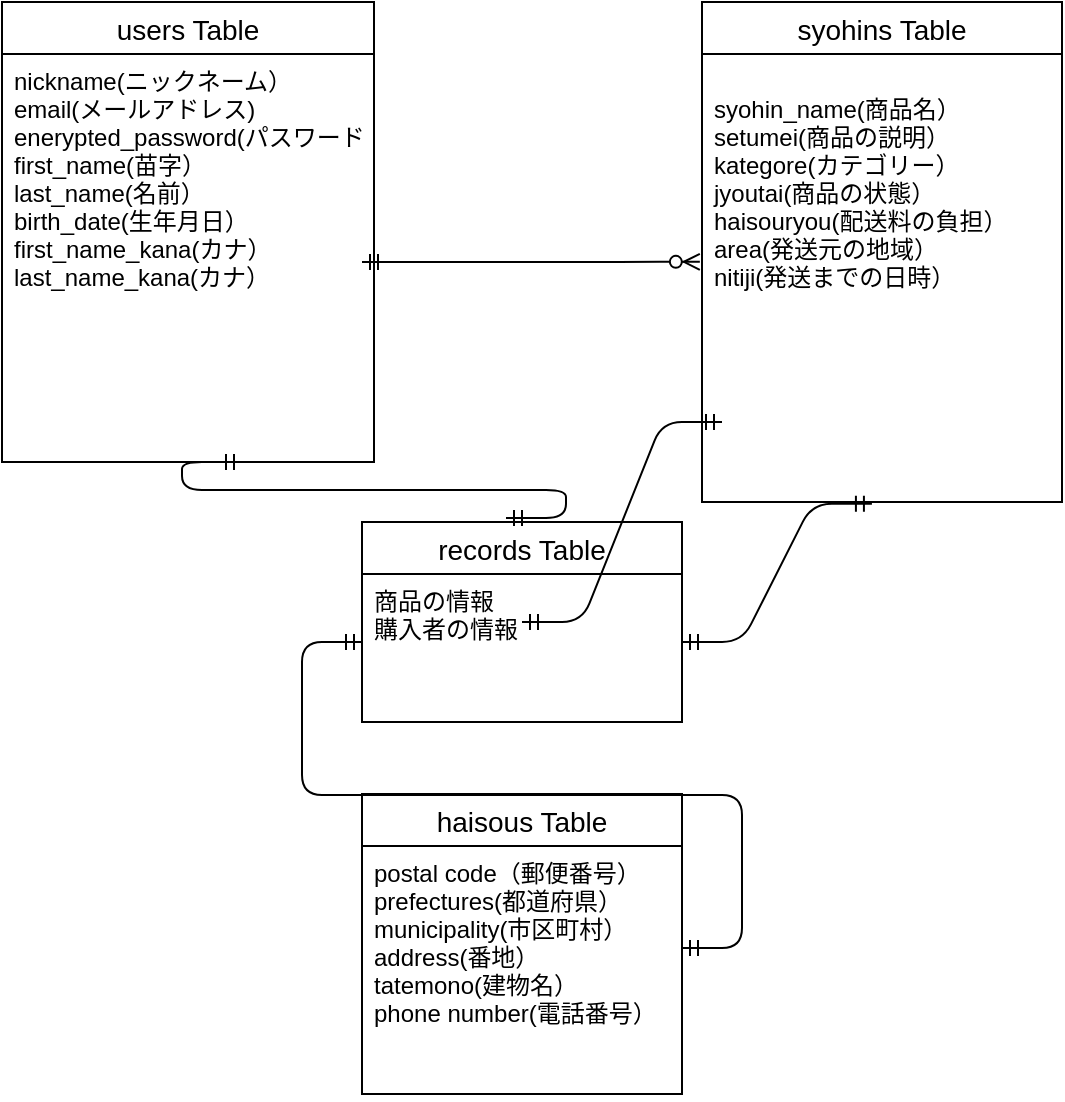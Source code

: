 <mxfile>
    <diagram id="fEEWLCCT5vFNsdeplkeM" name="ページ1">
        <mxGraphModel dx="673" dy="1734" grid="1" gridSize="10" guides="1" tooltips="1" connect="1" arrows="1" fold="1" page="1" pageScale="1" pageWidth="827" pageHeight="1169" math="0" shadow="0">
            <root>
                <mxCell id="0"/>
                <mxCell id="1" parent="0"/>
                <mxCell id="123" value="users Table" style="swimlane;fontStyle=0;childLayout=stackLayout;horizontal=1;startSize=26;horizontalStack=0;resizeParent=1;resizeParentMax=0;resizeLast=0;collapsible=1;marginBottom=0;align=center;fontSize=14;" vertex="1" parent="1">
                    <mxGeometry x="50" y="-1120" width="186" height="230" as="geometry"/>
                </mxCell>
                <mxCell id="124" value="nickname(ニックネーム）&#10;email(メールアドレス)&#10;enerypted_password(パスワード）&#10;first_name(苗字）&#10;last_name(名前）&#10;birth_date(生年月日）&#10;first_name_kana(カナ）&#10;last_name_kana(カナ）" style="text;strokeColor=none;fillColor=none;spacingLeft=4;spacingRight=4;overflow=hidden;rotatable=0;points=[[0,0.5],[1,0.5]];portConstraint=eastwest;fontSize=12;" vertex="1" parent="123">
                    <mxGeometry y="26" width="186" height="204" as="geometry"/>
                </mxCell>
                <mxCell id="127" value="syohins Table" style="swimlane;fontStyle=0;childLayout=stackLayout;horizontal=1;startSize=26;horizontalStack=0;resizeParent=1;resizeParentMax=0;resizeLast=0;collapsible=1;marginBottom=0;align=center;fontSize=14;" vertex="1" parent="1">
                    <mxGeometry x="400" y="-1120" width="180" height="250" as="geometry"/>
                </mxCell>
                <mxCell id="128" value="&#10;syohin_name(商品名）&#10;setumei(商品の説明）&#10;kategore(カテゴリー）&#10;jyoutai(商品の状態）&#10;haisouryou(配送料の負担）&#10;area(発送元の地域）&#10;nitiji(発送までの日時）" style="text;strokeColor=none;fillColor=none;spacingLeft=4;spacingRight=4;overflow=hidden;rotatable=0;points=[[0,0.5],[1,0.5]];portConstraint=eastwest;fontSize=12;" vertex="1" parent="127">
                    <mxGeometry y="26" width="180" height="224" as="geometry"/>
                </mxCell>
                <mxCell id="158" value="" style="edgeStyle=entityRelationEdgeStyle;fontSize=12;html=1;endArrow=ERmandOne;startArrow=ERmandOne;entryX=0.472;entryY=1.004;entryDx=0;entryDy=0;entryPerimeter=0;" edge="1" parent="127" target="128">
                    <mxGeometry width="100" height="100" relative="1" as="geometry">
                        <mxPoint x="-10" y="320" as="sourcePoint"/>
                        <mxPoint x="90" y="220" as="targetPoint"/>
                    </mxGeometry>
                </mxCell>
                <mxCell id="131" value="records Table" style="swimlane;fontStyle=0;childLayout=stackLayout;horizontal=1;startSize=26;horizontalStack=0;resizeParent=1;resizeParentMax=0;resizeLast=0;collapsible=1;marginBottom=0;align=center;fontSize=14;" vertex="1" parent="1">
                    <mxGeometry x="230" y="-860" width="160" height="100" as="geometry"/>
                </mxCell>
                <mxCell id="132" value="商品の情報&#10;購入者の情報" style="text;strokeColor=none;fillColor=none;spacingLeft=4;spacingRight=4;overflow=hidden;rotatable=0;points=[[0,0.5],[1,0.5]];portConstraint=eastwest;fontSize=12;" vertex="1" parent="131">
                    <mxGeometry y="26" width="160" height="74" as="geometry"/>
                </mxCell>
                <mxCell id="135" value="haisous Table" style="swimlane;fontStyle=0;childLayout=stackLayout;horizontal=1;startSize=26;horizontalStack=0;resizeParent=1;resizeParentMax=0;resizeLast=0;collapsible=1;marginBottom=0;align=center;fontSize=14;" vertex="1" parent="1">
                    <mxGeometry x="230" y="-724" width="160" height="150" as="geometry"/>
                </mxCell>
                <mxCell id="136" value="postal code（郵便番号）&#10;prefectures(都道府県）&#10;municipality(市区町村）&#10;address(番地）&#10;tatemono(建物名）&#10;phone number(電話番号）" style="text;strokeColor=none;fillColor=none;spacingLeft=4;spacingRight=4;overflow=hidden;rotatable=0;points=[[0,0.5],[1,0.5]];portConstraint=eastwest;fontSize=12;" vertex="1" parent="135">
                    <mxGeometry y="26" width="160" height="124" as="geometry"/>
                </mxCell>
                <mxCell id="150" value="" style="edgeStyle=entityRelationEdgeStyle;fontSize=12;html=1;endArrow=ERzeroToMany;startArrow=ERmandOne;entryX=-0.006;entryY=0.464;entryDx=0;entryDy=0;entryPerimeter=0;" edge="1" parent="1" target="128">
                    <mxGeometry width="100" height="100" relative="1" as="geometry">
                        <mxPoint x="230" y="-990" as="sourcePoint"/>
                        <mxPoint x="330" y="-1090" as="targetPoint"/>
                    </mxGeometry>
                </mxCell>
                <mxCell id="159" value="" style="edgeStyle=entityRelationEdgeStyle;fontSize=12;html=1;endArrow=ERmandOne;startArrow=ERmandOne;exitX=0.45;exitY=-0.02;exitDx=0;exitDy=0;exitPerimeter=0;" edge="1" parent="1" source="131">
                    <mxGeometry width="100" height="100" relative="1" as="geometry">
                        <mxPoint x="70" y="-790" as="sourcePoint"/>
                        <mxPoint x="170" y="-890" as="targetPoint"/>
                    </mxGeometry>
                </mxCell>
                <mxCell id="160" value="" style="edgeStyle=entityRelationEdgeStyle;fontSize=12;html=1;endArrow=ERmandOne;startArrow=ERmandOne;" edge="1" parent="1">
                    <mxGeometry width="100" height="100" relative="1" as="geometry">
                        <mxPoint x="310" y="-810" as="sourcePoint"/>
                        <mxPoint x="410" y="-910" as="targetPoint"/>
                    </mxGeometry>
                </mxCell>
                <mxCell id="162" value="" style="edgeStyle=entityRelationEdgeStyle;fontSize=12;html=1;endArrow=ERmandOne;startArrow=ERmandOne;exitX=1;exitY=0.411;exitDx=0;exitDy=0;exitPerimeter=0;" edge="1" parent="1" source="136">
                    <mxGeometry width="100" height="100" relative="1" as="geometry">
                        <mxPoint x="130" y="-700" as="sourcePoint"/>
                        <mxPoint x="230" y="-800" as="targetPoint"/>
                    </mxGeometry>
                </mxCell>
            </root>
        </mxGraphModel>
    </diagram>
</mxfile>